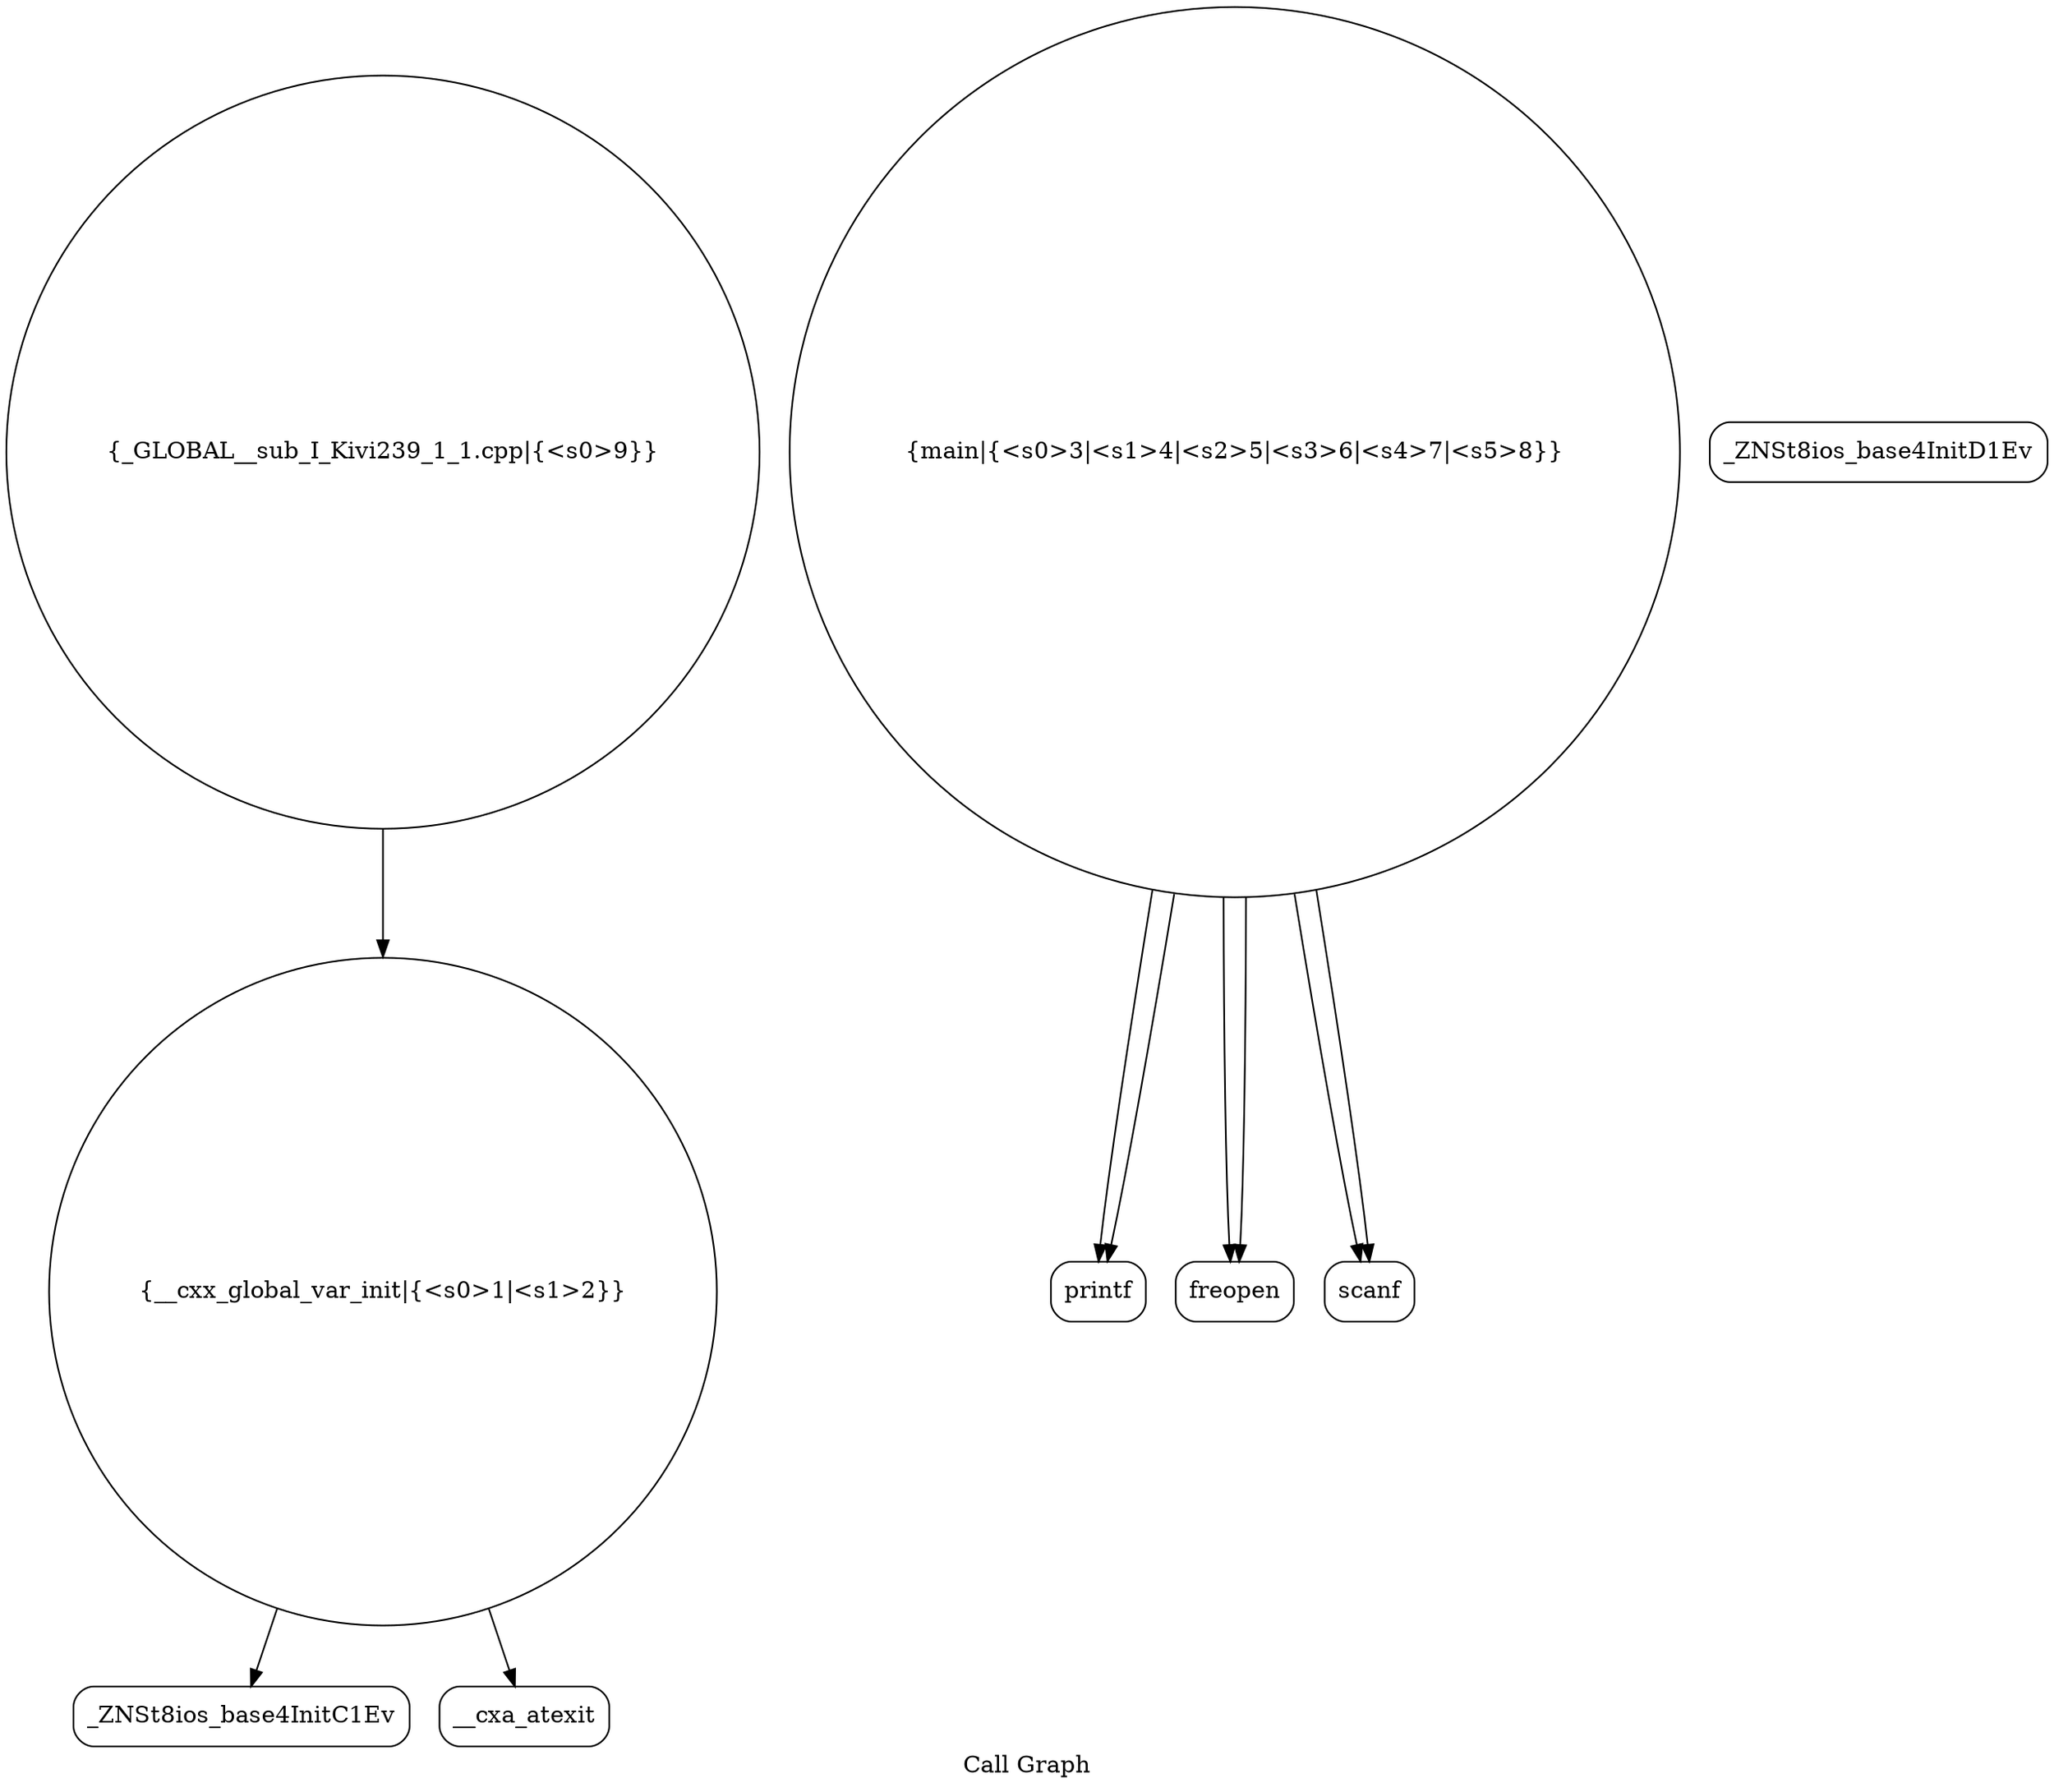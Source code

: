 digraph "Call Graph" {
	label="Call Graph";

	Node0x5621e5877a90 [shape=record,shape=circle,label="{__cxx_global_var_init|{<s0>1|<s1>2}}"];
	Node0x5621e5877a90:s0 -> Node0x5621e5877f20[color=black];
	Node0x5621e5877a90:s1 -> Node0x5621e5878020[color=black];
	Node0x5621e5878220 [shape=record,shape=Mrecord,label="{printf}"];
	Node0x5621e5877fa0 [shape=record,shape=Mrecord,label="{_ZNSt8ios_base4InitD1Ev}"];
	Node0x5621e58780a0 [shape=record,shape=circle,label="{main|{<s0>3|<s1>4|<s2>5|<s3>6|<s4>7|<s5>8}}"];
	Node0x5621e58780a0:s0 -> Node0x5621e5878120[color=black];
	Node0x5621e58780a0:s1 -> Node0x5621e5878120[color=black];
	Node0x5621e58780a0:s2 -> Node0x5621e58781a0[color=black];
	Node0x5621e58780a0:s3 -> Node0x5621e58781a0[color=black];
	Node0x5621e58780a0:s4 -> Node0x5621e5878220[color=black];
	Node0x5621e58780a0:s5 -> Node0x5621e5878220[color=black];
	Node0x5621e58781a0 [shape=record,shape=Mrecord,label="{scanf}"];
	Node0x5621e5877f20 [shape=record,shape=Mrecord,label="{_ZNSt8ios_base4InitC1Ev}"];
	Node0x5621e58782a0 [shape=record,shape=circle,label="{_GLOBAL__sub_I_Kivi239_1_1.cpp|{<s0>9}}"];
	Node0x5621e58782a0:s0 -> Node0x5621e5877a90[color=black];
	Node0x5621e5878020 [shape=record,shape=Mrecord,label="{__cxa_atexit}"];
	Node0x5621e5878120 [shape=record,shape=Mrecord,label="{freopen}"];
}

